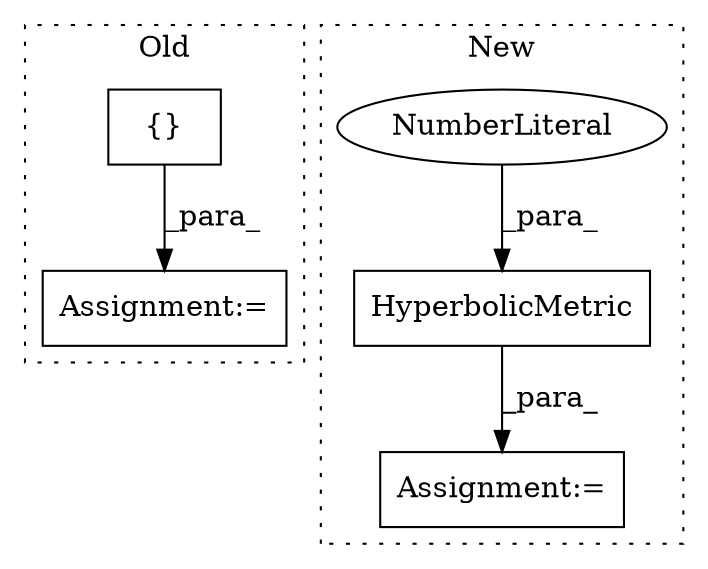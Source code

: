 digraph G {
subgraph cluster0 {
1 [label="{}" a="4" s="1152" l="2" shape="box"];
5 [label="Assignment:=" a="7" s="1261" l="1" shape="box"];
label = "Old";
style="dotted";
}
subgraph cluster1 {
2 [label="HyperbolicMetric" a="32" s="1211,1240" l="17,1" shape="box"];
3 [label="NumberLiteral" a="34" s="1228" l="1" shape="ellipse"];
4 [label="Assignment:=" a="7" s="1776" l="1" shape="box"];
label = "New";
style="dotted";
}
1 -> 5 [label="_para_"];
2 -> 4 [label="_para_"];
3 -> 2 [label="_para_"];
}